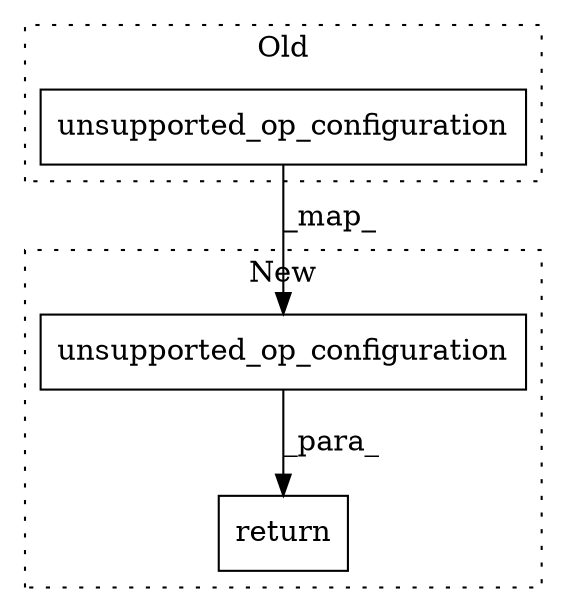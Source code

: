 digraph G {
subgraph cluster0 {
1 [label="unsupported_op_configuration" a="32" s="17741,17831" l="29,1" shape="box"];
label = "Old";
style="dotted";
}
subgraph cluster1 {
2 [label="unsupported_op_configuration" a="32" s="17818,17908" l="29,1" shape="box"];
3 [label="return" a="41" s="17807" l="7" shape="box"];
label = "New";
style="dotted";
}
1 -> 2 [label="_map_"];
2 -> 3 [label="_para_"];
}